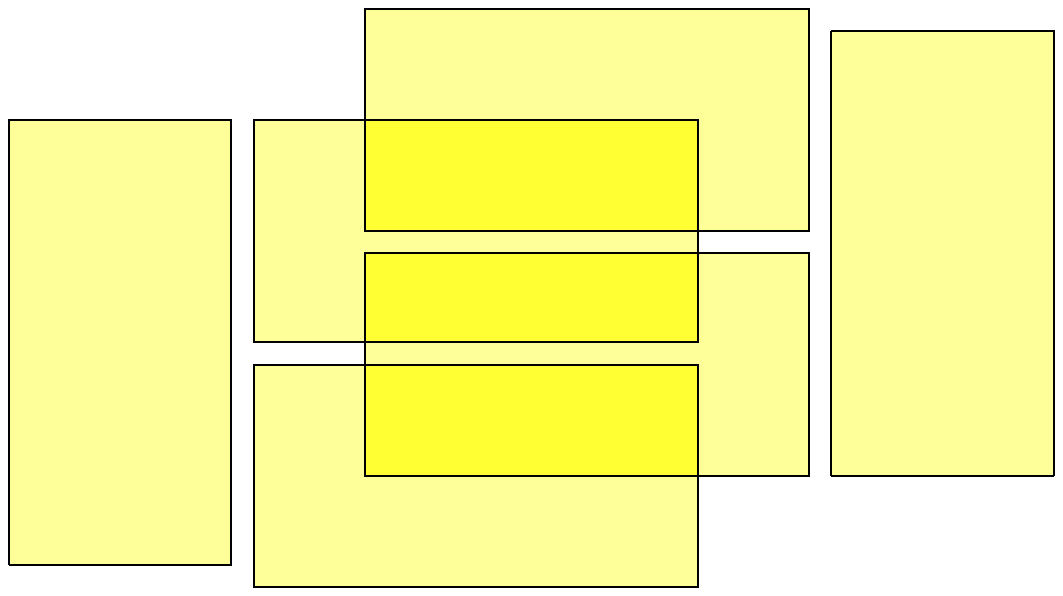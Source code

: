 
input boxes;
prologues:=1;

%%%%%%%%%%%%%%%%%%%%%%%%%%%%%%%%%%%%%%%%%%%%%%%%%%%%%%%%%%%%%%%%%%%%%%%%
beginfig(4);

defaultfont:="Times-Roman";
save gap, u;

w = 12bp;
h = 10bp;
u = 4bp;
gap = 1/2u;
frac = 1/3;

color boxinside;
boxinside = 1/1024[white,black];

textsize = 1.4;
defaultscale := textsize;

def bend(expr a, patha, b, pathb, mult, theta) =
   drawarrow a {dir (mult*((angle (b-a)) - theta) + theta)} .. b
             cutbefore patha cutafter pathb shifted (gap*unitvector (a-b));
enddef;

def bendy(expr a,patha,b,pathb)=bend(a,patha,b,pathb,1-frac,-90); enddef;
def bendo(expr a,patha,b,pathb)=bend(a,patha,b,pathb,1+frac,-90); enddef;
def straight(expr a,patha,b,pathb)=bend(a,patha,b,pathb,1,-90); enddef;

% def bendy(expr a, patha, b, pathb) =
%    drawarrow a {dir ((1-frac)*((angle (b - a)) + 90) - 90)} .. b
%              cutbefore patha cutafter pathb shifted (gap*unitvector (a-b));
% enddef;
%
% def bendo(expr a, patha, b, pathb) =
%    drawarrow a {dir ((1+frac)*((angle (b - a)) + 90) - 90)} .. b
%              cutbefore patha cutafter pathb shifted (gap*unitvector (a-b));
% enddef;


boxit.astimp("ASTIMP");
boxit.wcsedit("WCSEDIT");
boxit.findobj("FINDOBJ");
boxit.findoff("FINDOFF");
boxit.pairndf("PAIRNDF");
boxit.ccdalign("CCDALIGN");
boxit.register("REGISTER");
boxit.wcsreg("WCSREG");
boxit.astexp("ASTEXP");
boxit.tranndf("TRANNDF");
boxit.drizzle("DRIZZLE");
boxit.makemos("MAKEMOS");

def allboxes = astimp, wcsedit, findobj, findoff, pairndf, ccdalign,
               register, wcsreg, astexp, tranndf, drizzle, makemos   
enddef;

forsuffixes t = allboxes:
    t.dx = t.dy = 3pt;
endfor;


( 1, 1 ) = (xpart findobj.w, ypart makemos.s );

findobj.c - findoff.c = (-1w, 4h);
pairndf.c - register.c = (0, 10h);
register.c - z1 = (-9w, 5h);
astimp.w - wcsedit.e = wcsedit.w - ccdalign.e = (2w, 0);
ccdalign.w - pairndf.e = pairndf.w - findobj.e = (1w, 0);
z1 - z2 = (0, 9h);

wcsreg.c = 1/2[z1, z2] - (6w, 0);
astexp.c = z2 + (9w, 0);
drizzle.c - tranndf.c = (10w, 0);

1/2[tranndf.c, drizzle.c] = z2 - (0, 5h) 
                          = makemos.c + (0, 5h);

forsuffixes t=findobj, pairndf, ccdalign, wcsedit, astimp:
   pair t.desc;
   t.desc = t.n + (0, h);
endfor;

pair over, object.grp, geom.grp;
over = (0,h);
object.grp - pairndf.desc =
geom.grp - 1/2[astimp.desc, wcsedit.desc] = 3over;

defaultfont := "Helvetica";
defaultscale := 0.8textsize;

label("automatic", findobj.desc);
label("semi-automatic", pairndf.desc);
label("manual", ccdalign.desc);
label("imported", astimp.desc);
label("manual", wcsedit.desc);

label("Object matching", object.grp);
label("Geometry information", geom.grp);

drawoptions(withpen pencircle scaled 1bp);
draw (findobj.desc -- ccdalign.desc) shifted 2over;
draw (wcsedit.desc -- astimp.desc) shifted 2over;
% draw ((0,0) -- -over) shifted object.grp;
% draw ((0,0) -- -over) shifted geom.grp;
forsuffixes t=findobj, pairndf, ccdalign, wcsedit, astimp:
   draw t.desc + over -- t.desc + 2over;
endfor;
drawoptions();


path dot[], dot[].out;
dot1 = fullcircle scaled 1u shifted z1;
dot1.out = fullcircle scaled 2u shifted z1;
dot2 = fullcircle scaled 1u shifted z2;
dot2.out = fullcircle scaled 2u shifted z2;
fill dot1;
fill dot2;


bendy( astimp.c, bpath astimp, z1, dot1.out );
bendy( wcsedit.c, bpath wcsedit, z1, dot1.out );
bendy( findobj.c, bpath findobj, findoff.c, bpath findoff );
bendy( findoff.c, bpath findoff, register.c, bpath register );
bendy( pairndf.c, bpath pairndf, register.c, bpath register );
bendy( ccdalign.c, bpath ccdalign, register.c, bpath register );
bendy( register.c, bpath register, z1, dot1.out );

bend( z1, dot1.out, z2, dot2.out, 1-1/2frac, 0 );

bendo( z1, dot1.out, wcsreg.c, bpath wcsreg );
bendy( wcsreg.c, bpath wcsreg, z2, dot2.out );


straight( z2, dot2.out, astexp.c, bpath astexp );
drawoptions(dashed evenly scaled 3);
bend( astexp.c, bpath astexp, astimp.c, bpath astimp, 1+frac, 90 );
drawoptions(); 


bendo( z2, dot2.out, tranndf.c, bpath tranndf );
bendo( z2, dot2.out, drizzle.c, bpath drizzle );
bendy( tranndf.c, bpath tranndf, makemos.c, bpath makemos );
bendy( drizzle.c, bpath drizzle, makemos.c, bpath makemos );


forsuffixes t = allboxes:
   fill bpath t withcolor boxinside;
endfor;

drawboxed( allboxes );

endfig;


%%%%%%%%%%%%%%%%%%%%%%%%%%%%%%%%%%%%%%%%%%%%%%%%%%%%%%%%%%%%%%%%%%%%%%%%
beginfig(3); 

defaultfont:="Courier";
defaultscale:=1.6;

path ccd[]a, ccd[]b, ccd[]c;
pair ccd[]a.orig, ccd[]b.orig, ccd[]c.orig;
pair ccd[]orig;
pair squodge;
color grey[],yellow;

save gap, u;

u := 80bp;
long = 2 short = 2u;
gap = 1/10u;
squodge = (1/4long, 1/2short);
yellow = (1,1,0);

ccd1.dir = 0;
ccd2.dir = ccd1.dir + 180;
ccd2.orig - ccd1.orig = (2long+2gap, -2short-gap) + squodge;
ccd1.orig = (0, long+gap) + (gap, gap);

grey1 = .4[white,yellow];
grey2 = .8[white,yellow];

pair a.orig, b.orig, c.orig;
path a, b, c;
x0a = x3a = 0;
y0a = y1a = 0;
x1a - x0a = x2a - x3a = short;
y0a - y3a = y1a - y2a = long;
a = (z0a -- z1a -- z2a -- z3a -- cycle);
b = a rotated 90 shifted (short+gap,-short);
c = b shifted (0,-short-gap);
a.orig = z0a;
b.orig = z0a + (short+gap,0);
c.orig = b.orig - (0,short+gap);

forsuffixes t=1,2:
   forsuffixes s=a,b,c:
      ccd.t.s = s rotated ccd.t.dir shifted ccd.t.orig;
      ccd.t.s.orig = s.orig rotated ccd.t.dir shifted ccd.t.orig;
   endfor;
endfor;

% forsuffixes t=1,2:
%    x0t = x3t = xpart ccd.t.orig;
%    y0t = y1t = ypart ccd.t.orig;
%    x1t - x0t = x2t - x3t = short;
%    y0t - y3t = y1t - y2t = long;
%    ccd.t.a = (z0t -- z1t -- z2t -- z3t -- cycle) 
%                   shifted (-ccd.t.orig) rotated ccd.t.dir shifted ccd.t.orig;
%    ccd.t.b = (ccd.t.a shifted (-ccd.t.orig)
%                       rotated 90
%                       shifted (ccd.t.orig+(short+gap,-short)));
%    ccd.t.c = (ccd.t.b shifted (0, -gap-short));
%    ccd.t.a.orig = ccd.t.orig;
%    ccd.t.b.orig = ccd.t.orig + (short+gap, 0);
%    ccd.t.c.orig = ccd.t.b.orig - (0, short+gap);
% endfor;

forsuffixes t=1,2:
   fill ccd.t.a withcolor grey1;
   fill ccd.t.b withcolor grey1;
   fill ccd.t.c withcolor grey1;
endfor;

fill buildcycle(ccd1b, ccd2c) withcolor grey2;
fill buildcycle(ccd1c, ccd2b) withcolor grey2;
fill buildcycle(ccd1b, ccd2b) withcolor grey2;

forsuffixes t=1,2:
   draw ccd.t.a;
   draw ccd.t.b;
   draw ccd.t.c;
endfor;

label.lrt("1a", ccd1a.orig);
label.lrt("1b", ccd1b.orig);
label.lrt("1c", ccd1c.orig);
label.ulft("2a", ccd2a.orig);
label.ulft("2b", ccd2b.orig);
label.ulft("2c", ccd2c.orig);


endfig;

end


